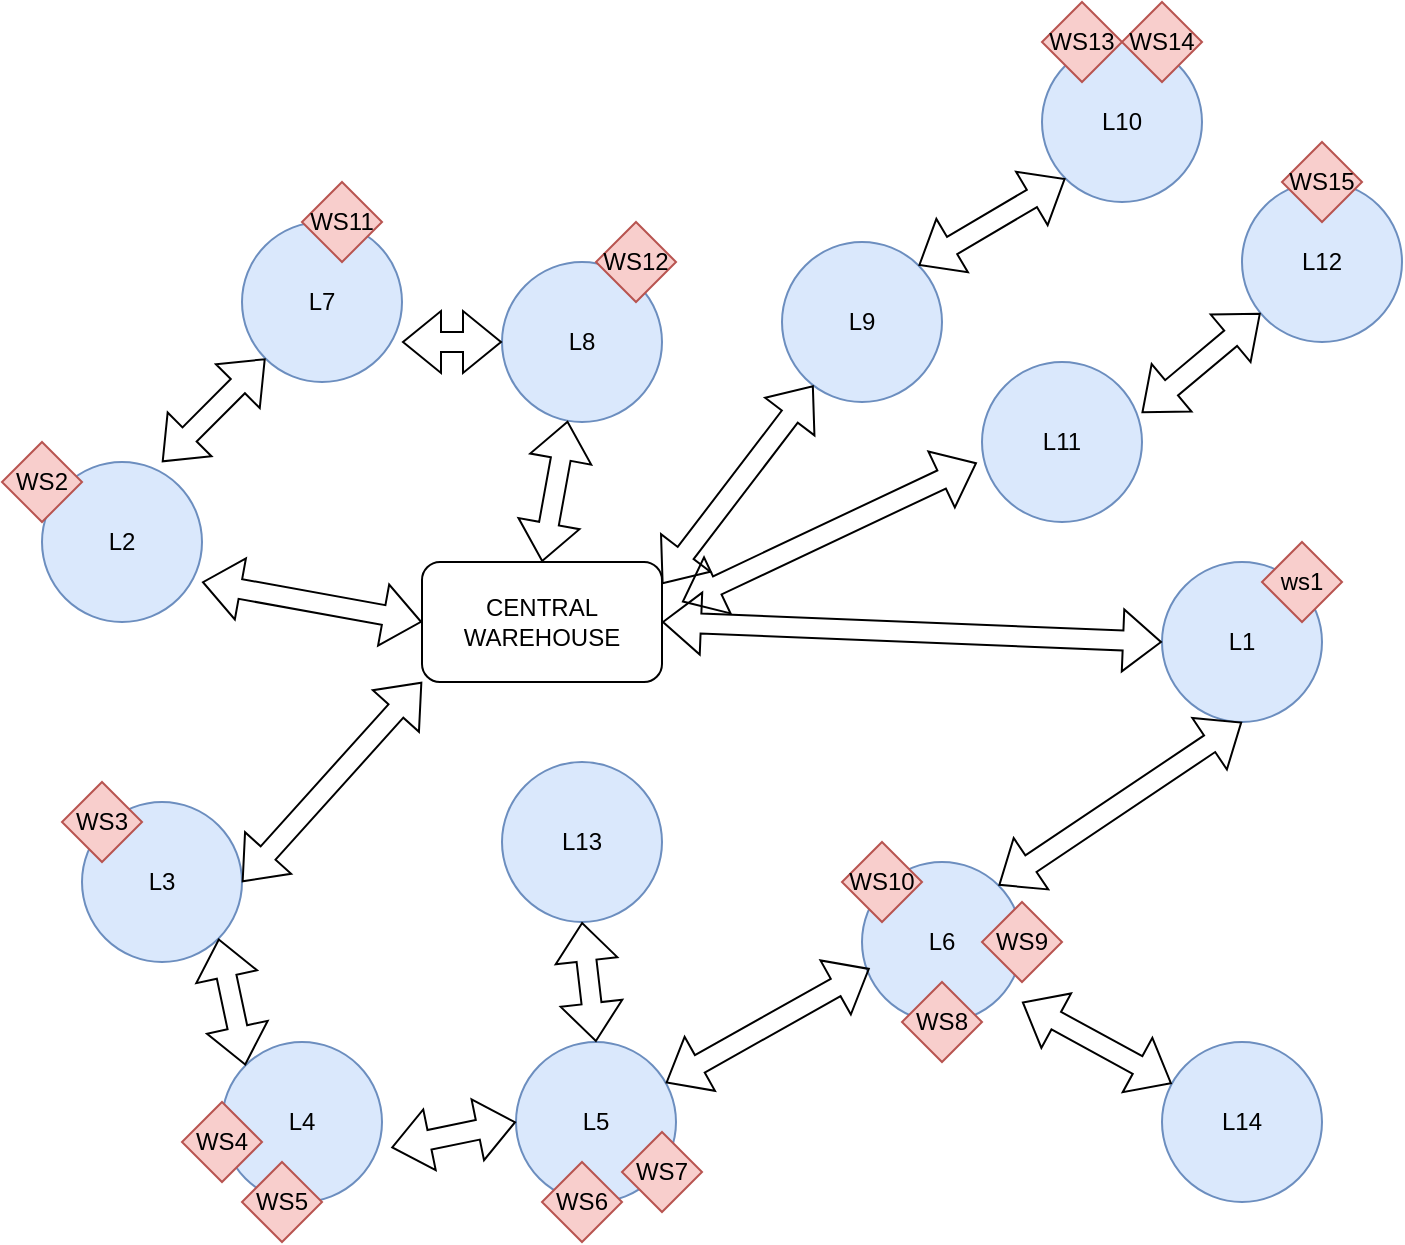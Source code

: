 <mxfile version="22.1.11" type="device">
  <diagram name="Pagina-1" id="4nSzD-nR4JrMxY3UGBOF">
    <mxGraphModel dx="1740" dy="1623" grid="1" gridSize="10" guides="1" tooltips="1" connect="1" arrows="1" fold="1" page="1" pageScale="1" pageWidth="827" pageHeight="1169" math="0" shadow="0">
      <root>
        <mxCell id="0" />
        <mxCell id="1" parent="0" />
        <mxCell id="pwz00yW92rZuRpVPElPb-1" value="CENTRAL&lt;br&gt;WAREHOUSE" style="rounded=1;whiteSpace=wrap;html=1;" vertex="1" parent="1">
          <mxGeometry x="-500" y="190" width="120" height="60" as="geometry" />
        </mxCell>
        <mxCell id="pwz00yW92rZuRpVPElPb-2" value="L1" style="ellipse;whiteSpace=wrap;html=1;aspect=fixed;fillColor=#dae8fc;strokeColor=#6c8ebf;" vertex="1" parent="1">
          <mxGeometry x="-130" y="190" width="80" height="80" as="geometry" />
        </mxCell>
        <mxCell id="pwz00yW92rZuRpVPElPb-3" value="L9" style="ellipse;whiteSpace=wrap;html=1;aspect=fixed;fillColor=#dae8fc;strokeColor=#6c8ebf;" vertex="1" parent="1">
          <mxGeometry x="-320" y="30" width="80" height="80" as="geometry" />
        </mxCell>
        <mxCell id="pwz00yW92rZuRpVPElPb-4" value="L8" style="ellipse;whiteSpace=wrap;html=1;aspect=fixed;fillColor=#dae8fc;strokeColor=#6c8ebf;" vertex="1" parent="1">
          <mxGeometry x="-460" y="40" width="80" height="80" as="geometry" />
        </mxCell>
        <mxCell id="pwz00yW92rZuRpVPElPb-5" value="L11" style="ellipse;whiteSpace=wrap;html=1;aspect=fixed;fillColor=#dae8fc;strokeColor=#6c8ebf;" vertex="1" parent="1">
          <mxGeometry x="-220" y="90" width="80" height="80" as="geometry" />
        </mxCell>
        <mxCell id="pwz00yW92rZuRpVPElPb-7" value="L7" style="ellipse;whiteSpace=wrap;html=1;aspect=fixed;fillColor=#dae8fc;strokeColor=#6c8ebf;" vertex="1" parent="1">
          <mxGeometry x="-590" y="20" width="80" height="80" as="geometry" />
        </mxCell>
        <mxCell id="pwz00yW92rZuRpVPElPb-8" value="L6" style="ellipse;whiteSpace=wrap;html=1;aspect=fixed;fillColor=#dae8fc;strokeColor=#6c8ebf;" vertex="1" parent="1">
          <mxGeometry x="-280" y="340" width="80" height="80" as="geometry" />
        </mxCell>
        <mxCell id="pwz00yW92rZuRpVPElPb-9" value="L5" style="ellipse;whiteSpace=wrap;html=1;aspect=fixed;fillColor=#dae8fc;strokeColor=#6c8ebf;" vertex="1" parent="1">
          <mxGeometry x="-453" y="430" width="80" height="80" as="geometry" />
        </mxCell>
        <mxCell id="pwz00yW92rZuRpVPElPb-10" value="L4" style="ellipse;whiteSpace=wrap;html=1;aspect=fixed;fillColor=#dae8fc;strokeColor=#6c8ebf;" vertex="1" parent="1">
          <mxGeometry x="-600" y="430" width="80" height="80" as="geometry" />
        </mxCell>
        <mxCell id="pwz00yW92rZuRpVPElPb-11" value="L3" style="ellipse;whiteSpace=wrap;html=1;aspect=fixed;fillColor=#dae8fc;strokeColor=#6c8ebf;" vertex="1" parent="1">
          <mxGeometry x="-670" y="310" width="80" height="80" as="geometry" />
        </mxCell>
        <mxCell id="pwz00yW92rZuRpVPElPb-12" value="L2" style="ellipse;whiteSpace=wrap;html=1;aspect=fixed;fillColor=#dae8fc;strokeColor=#6c8ebf;" vertex="1" parent="1">
          <mxGeometry x="-690" y="140" width="80" height="80" as="geometry" />
        </mxCell>
        <mxCell id="pwz00yW92rZuRpVPElPb-16" value="" style="shape=flexArrow;endArrow=classic;startArrow=classic;html=1;rounded=0;entryX=0;entryY=0.5;entryDx=0;entryDy=0;exitX=1;exitY=0.5;exitDx=0;exitDy=0;" edge="1" parent="1" source="pwz00yW92rZuRpVPElPb-1" target="pwz00yW92rZuRpVPElPb-2">
          <mxGeometry width="100" height="100" relative="1" as="geometry">
            <mxPoint x="-490" y="270" as="sourcePoint" />
            <mxPoint x="-390" y="170" as="targetPoint" />
          </mxGeometry>
        </mxCell>
        <mxCell id="pwz00yW92rZuRpVPElPb-17" value="" style="shape=flexArrow;endArrow=classic;startArrow=classic;html=1;rounded=0;entryX=1;entryY=0.75;entryDx=0;entryDy=0;exitX=0;exitY=0.5;exitDx=0;exitDy=0;entryPerimeter=0;" edge="1" parent="1" source="pwz00yW92rZuRpVPElPb-1" target="pwz00yW92rZuRpVPElPb-12">
          <mxGeometry width="100" height="100" relative="1" as="geometry">
            <mxPoint x="-430" y="200" as="sourcePoint" />
            <mxPoint x="-440" y="150" as="targetPoint" />
          </mxGeometry>
        </mxCell>
        <mxCell id="pwz00yW92rZuRpVPElPb-18" value="" style="shape=flexArrow;endArrow=classic;startArrow=classic;html=1;rounded=0;entryX=1;entryY=0.5;entryDx=0;entryDy=0;exitX=0;exitY=1;exitDx=0;exitDy=0;" edge="1" parent="1" source="pwz00yW92rZuRpVPElPb-1" target="pwz00yW92rZuRpVPElPb-11">
          <mxGeometry width="100" height="100" relative="1" as="geometry">
            <mxPoint x="-420" y="210" as="sourcePoint" />
            <mxPoint x="-430" y="160" as="targetPoint" />
          </mxGeometry>
        </mxCell>
        <mxCell id="pwz00yW92rZuRpVPElPb-19" value="" style="shape=flexArrow;endArrow=classic;startArrow=classic;html=1;rounded=0;entryX=1;entryY=1;entryDx=0;entryDy=0;exitX=0;exitY=0;exitDx=0;exitDy=0;" edge="1" parent="1" source="pwz00yW92rZuRpVPElPb-10" target="pwz00yW92rZuRpVPElPb-11">
          <mxGeometry width="100" height="100" relative="1" as="geometry">
            <mxPoint x="-410" y="220" as="sourcePoint" />
            <mxPoint x="-420" y="170" as="targetPoint" />
          </mxGeometry>
        </mxCell>
        <mxCell id="pwz00yW92rZuRpVPElPb-20" value="" style="shape=flexArrow;endArrow=classic;startArrow=classic;html=1;rounded=0;entryX=0;entryY=0.5;entryDx=0;entryDy=0;exitX=1.058;exitY=0.66;exitDx=0;exitDy=0;exitPerimeter=0;" edge="1" parent="1" source="pwz00yW92rZuRpVPElPb-10" target="pwz00yW92rZuRpVPElPb-9">
          <mxGeometry width="100" height="100" relative="1" as="geometry">
            <mxPoint x="-578" y="452" as="sourcePoint" />
            <mxPoint x="-592" y="388" as="targetPoint" />
          </mxGeometry>
        </mxCell>
        <mxCell id="pwz00yW92rZuRpVPElPb-21" value="" style="shape=flexArrow;endArrow=classic;startArrow=classic;html=1;rounded=0;entryX=0.048;entryY=0.665;entryDx=0;entryDy=0;entryPerimeter=0;" edge="1" parent="1" source="pwz00yW92rZuRpVPElPb-9" target="pwz00yW92rZuRpVPElPb-8">
          <mxGeometry width="100" height="100" relative="1" as="geometry">
            <mxPoint x="-505" y="493" as="sourcePoint" />
            <mxPoint x="-443" y="480" as="targetPoint" />
          </mxGeometry>
        </mxCell>
        <mxCell id="pwz00yW92rZuRpVPElPb-23" value="" style="shape=flexArrow;endArrow=classic;startArrow=classic;html=1;rounded=0;entryX=0.5;entryY=1;entryDx=0;entryDy=0;exitX=1;exitY=0;exitDx=0;exitDy=0;" edge="1" parent="1" source="pwz00yW92rZuRpVPElPb-8" target="pwz00yW92rZuRpVPElPb-2">
          <mxGeometry width="100" height="100" relative="1" as="geometry">
            <mxPoint x="-495" y="503" as="sourcePoint" />
            <mxPoint x="-433" y="490" as="targetPoint" />
          </mxGeometry>
        </mxCell>
        <mxCell id="pwz00yW92rZuRpVPElPb-24" value="" style="shape=flexArrow;endArrow=classic;startArrow=classic;html=1;rounded=0;entryX=0;entryY=1;entryDx=0;entryDy=0;exitX=0.75;exitY=0;exitDx=0;exitDy=0;exitPerimeter=0;" edge="1" parent="1" source="pwz00yW92rZuRpVPElPb-12" target="pwz00yW92rZuRpVPElPb-7">
          <mxGeometry width="100" height="100" relative="1" as="geometry">
            <mxPoint x="-380" y="240" as="sourcePoint" />
            <mxPoint x="-280" y="140" as="targetPoint" />
          </mxGeometry>
        </mxCell>
        <mxCell id="pwz00yW92rZuRpVPElPb-25" value="" style="shape=flexArrow;endArrow=classic;startArrow=classic;html=1;rounded=0;entryX=0;entryY=0.5;entryDx=0;entryDy=0;exitX=1;exitY=0.75;exitDx=0;exitDy=0;exitPerimeter=0;" edge="1" parent="1" source="pwz00yW92rZuRpVPElPb-7" target="pwz00yW92rZuRpVPElPb-4">
          <mxGeometry width="100" height="100" relative="1" as="geometry">
            <mxPoint x="-620" y="150" as="sourcePoint" />
            <mxPoint x="-568" y="98" as="targetPoint" />
          </mxGeometry>
        </mxCell>
        <mxCell id="pwz00yW92rZuRpVPElPb-26" value="" style="shape=flexArrow;endArrow=classic;startArrow=classic;html=1;rounded=0;entryX=0.5;entryY=0;entryDx=0;entryDy=0;" edge="1" parent="1" source="pwz00yW92rZuRpVPElPb-4" target="pwz00yW92rZuRpVPElPb-1">
          <mxGeometry width="100" height="100" relative="1" as="geometry">
            <mxPoint x="-610" y="160" as="sourcePoint" />
            <mxPoint x="-440" y="180" as="targetPoint" />
          </mxGeometry>
        </mxCell>
        <mxCell id="pwz00yW92rZuRpVPElPb-27" value="" style="shape=flexArrow;endArrow=classic;startArrow=classic;html=1;rounded=0;exitX=-0.032;exitY=0.63;exitDx=0;exitDy=0;exitPerimeter=0;" edge="1" parent="1" source="pwz00yW92rZuRpVPElPb-5">
          <mxGeometry width="100" height="100" relative="1" as="geometry">
            <mxPoint x="-267" y="129" as="sourcePoint" />
            <mxPoint x="-370" y="210" as="targetPoint" />
          </mxGeometry>
        </mxCell>
        <mxCell id="pwz00yW92rZuRpVPElPb-28" value="" style="shape=flexArrow;endArrow=classic;startArrow=classic;html=1;rounded=0;entryX=0.5;entryY=0;entryDx=0;entryDy=0;" edge="1" parent="1" source="pwz00yW92rZuRpVPElPb-3">
          <mxGeometry width="100" height="100" relative="1" as="geometry">
            <mxPoint x="-367" y="130" as="sourcePoint" />
            <mxPoint x="-380" y="201" as="targetPoint" />
          </mxGeometry>
        </mxCell>
        <mxCell id="pwz00yW92rZuRpVPElPb-29" value="L10" style="ellipse;whiteSpace=wrap;html=1;aspect=fixed;fillColor=#dae8fc;strokeColor=#6c8ebf;" vertex="1" parent="1">
          <mxGeometry x="-190" y="-70" width="80" height="80" as="geometry" />
        </mxCell>
        <mxCell id="pwz00yW92rZuRpVPElPb-30" value="L12" style="ellipse;whiteSpace=wrap;html=1;aspect=fixed;fillColor=#dae8fc;strokeColor=#6c8ebf;" vertex="1" parent="1">
          <mxGeometry x="-90" width="80" height="80" as="geometry" />
        </mxCell>
        <mxCell id="pwz00yW92rZuRpVPElPb-31" value="" style="shape=flexArrow;endArrow=classic;startArrow=classic;html=1;rounded=0;entryX=0.998;entryY=0.318;entryDx=0;entryDy=0;entryPerimeter=0;" edge="1" parent="1" source="pwz00yW92rZuRpVPElPb-30" target="pwz00yW92rZuRpVPElPb-5">
          <mxGeometry width="100" height="100" relative="1" as="geometry">
            <mxPoint x="-213" y="150" as="sourcePoint" />
            <mxPoint x="-360" y="220" as="targetPoint" />
          </mxGeometry>
        </mxCell>
        <mxCell id="pwz00yW92rZuRpVPElPb-32" value="" style="shape=flexArrow;endArrow=classic;startArrow=classic;html=1;rounded=0;exitX=0;exitY=1;exitDx=0;exitDy=0;entryX=1;entryY=0;entryDx=0;entryDy=0;" edge="1" parent="1" source="pwz00yW92rZuRpVPElPb-29" target="pwz00yW92rZuRpVPElPb-3">
          <mxGeometry width="100" height="100" relative="1" as="geometry">
            <mxPoint x="-203" y="160" as="sourcePoint" />
            <mxPoint x="-350" y="230" as="targetPoint" />
          </mxGeometry>
        </mxCell>
        <mxCell id="pwz00yW92rZuRpVPElPb-33" value="L13" style="ellipse;whiteSpace=wrap;html=1;aspect=fixed;fillColor=#dae8fc;strokeColor=#6c8ebf;" vertex="1" parent="1">
          <mxGeometry x="-460" y="290" width="80" height="80" as="geometry" />
        </mxCell>
        <mxCell id="pwz00yW92rZuRpVPElPb-35" value="" style="shape=flexArrow;endArrow=classic;startArrow=classic;html=1;rounded=0;entryX=0.5;entryY=0;entryDx=0;entryDy=0;exitX=0.5;exitY=1;exitDx=0;exitDy=0;" edge="1" parent="1" source="pwz00yW92rZuRpVPElPb-33" target="pwz00yW92rZuRpVPElPb-9">
          <mxGeometry width="100" height="100" relative="1" as="geometry">
            <mxPoint x="-470" y="360" as="sourcePoint" />
            <mxPoint x="-370" y="260" as="targetPoint" />
          </mxGeometry>
        </mxCell>
        <mxCell id="pwz00yW92rZuRpVPElPb-36" value="L14" style="ellipse;whiteSpace=wrap;html=1;aspect=fixed;fillColor=#dae8fc;strokeColor=#6c8ebf;" vertex="1" parent="1">
          <mxGeometry x="-130" y="430" width="80" height="80" as="geometry" />
        </mxCell>
        <mxCell id="pwz00yW92rZuRpVPElPb-37" value="" style="shape=flexArrow;endArrow=classic;startArrow=classic;html=1;rounded=0;" edge="1" parent="1" source="pwz00yW92rZuRpVPElPb-36">
          <mxGeometry width="100" height="100" relative="1" as="geometry">
            <mxPoint x="-270" y="510" as="sourcePoint" />
            <mxPoint x="-200" y="410" as="targetPoint" />
          </mxGeometry>
        </mxCell>
        <mxCell id="pwz00yW92rZuRpVPElPb-39" value="WS11" style="rhombus;whiteSpace=wrap;html=1;fillColor=#f8cecc;strokeColor=#b85450;" vertex="1" parent="1">
          <mxGeometry x="-560" width="40" height="40" as="geometry" />
        </mxCell>
        <mxCell id="pwz00yW92rZuRpVPElPb-40" value="WS2" style="rhombus;whiteSpace=wrap;html=1;fillColor=#f8cecc;strokeColor=#b85450;" vertex="1" parent="1">
          <mxGeometry x="-710" y="130" width="40" height="40" as="geometry" />
        </mxCell>
        <mxCell id="pwz00yW92rZuRpVPElPb-41" value="WS3" style="rhombus;whiteSpace=wrap;html=1;fillColor=#f8cecc;strokeColor=#b85450;" vertex="1" parent="1">
          <mxGeometry x="-680" y="300" width="40" height="40" as="geometry" />
        </mxCell>
        <mxCell id="pwz00yW92rZuRpVPElPb-42" value="WS4" style="rhombus;whiteSpace=wrap;html=1;fillColor=#f8cecc;strokeColor=#b85450;" vertex="1" parent="1">
          <mxGeometry x="-620" y="460" width="40" height="40" as="geometry" />
        </mxCell>
        <mxCell id="pwz00yW92rZuRpVPElPb-43" value="WS5" style="rhombus;whiteSpace=wrap;html=1;fillColor=#f8cecc;strokeColor=#b85450;" vertex="1" parent="1">
          <mxGeometry x="-590" y="490" width="40" height="40" as="geometry" />
        </mxCell>
        <mxCell id="pwz00yW92rZuRpVPElPb-44" value="WS6" style="rhombus;whiteSpace=wrap;html=1;fillColor=#f8cecc;strokeColor=#b85450;" vertex="1" parent="1">
          <mxGeometry x="-440" y="490" width="40" height="40" as="geometry" />
        </mxCell>
        <mxCell id="pwz00yW92rZuRpVPElPb-45" value="WS7" style="rhombus;whiteSpace=wrap;html=1;fillColor=#f8cecc;strokeColor=#b85450;" vertex="1" parent="1">
          <mxGeometry x="-400" y="475" width="40" height="40" as="geometry" />
        </mxCell>
        <mxCell id="pwz00yW92rZuRpVPElPb-46" value="WS10" style="rhombus;whiteSpace=wrap;html=1;fillColor=#f8cecc;strokeColor=#b85450;" vertex="1" parent="1">
          <mxGeometry x="-290" y="330" width="40" height="40" as="geometry" />
        </mxCell>
        <mxCell id="pwz00yW92rZuRpVPElPb-47" value="WS9" style="rhombus;whiteSpace=wrap;html=1;fillColor=#f8cecc;strokeColor=#b85450;" vertex="1" parent="1">
          <mxGeometry x="-220" y="360" width="40" height="40" as="geometry" />
        </mxCell>
        <mxCell id="pwz00yW92rZuRpVPElPb-49" value="WS8" style="rhombus;whiteSpace=wrap;html=1;fillColor=#f8cecc;strokeColor=#b85450;" vertex="1" parent="1">
          <mxGeometry x="-260" y="400" width="40" height="40" as="geometry" />
        </mxCell>
        <mxCell id="pwz00yW92rZuRpVPElPb-50" value="ws1" style="rhombus;whiteSpace=wrap;html=1;fillColor=#f8cecc;strokeColor=#b85450;" vertex="1" parent="1">
          <mxGeometry x="-80" y="180" width="40" height="40" as="geometry" />
        </mxCell>
        <mxCell id="pwz00yW92rZuRpVPElPb-51" value="WS12" style="rhombus;whiteSpace=wrap;html=1;fillColor=#f8cecc;strokeColor=#b85450;" vertex="1" parent="1">
          <mxGeometry x="-413" y="20" width="40" height="40" as="geometry" />
        </mxCell>
        <mxCell id="pwz00yW92rZuRpVPElPb-52" value="WS14" style="rhombus;whiteSpace=wrap;html=1;fillColor=#f8cecc;strokeColor=#b85450;" vertex="1" parent="1">
          <mxGeometry x="-150" y="-90" width="40" height="40" as="geometry" />
        </mxCell>
        <mxCell id="pwz00yW92rZuRpVPElPb-53" value="WS13" style="rhombus;whiteSpace=wrap;html=1;fillColor=#f8cecc;strokeColor=#b85450;" vertex="1" parent="1">
          <mxGeometry x="-190" y="-90" width="40" height="40" as="geometry" />
        </mxCell>
        <mxCell id="pwz00yW92rZuRpVPElPb-54" value="WS15" style="rhombus;whiteSpace=wrap;html=1;fillColor=#f8cecc;strokeColor=#b85450;" vertex="1" parent="1">
          <mxGeometry x="-70" y="-20" width="40" height="40" as="geometry" />
        </mxCell>
      </root>
    </mxGraphModel>
  </diagram>
</mxfile>
